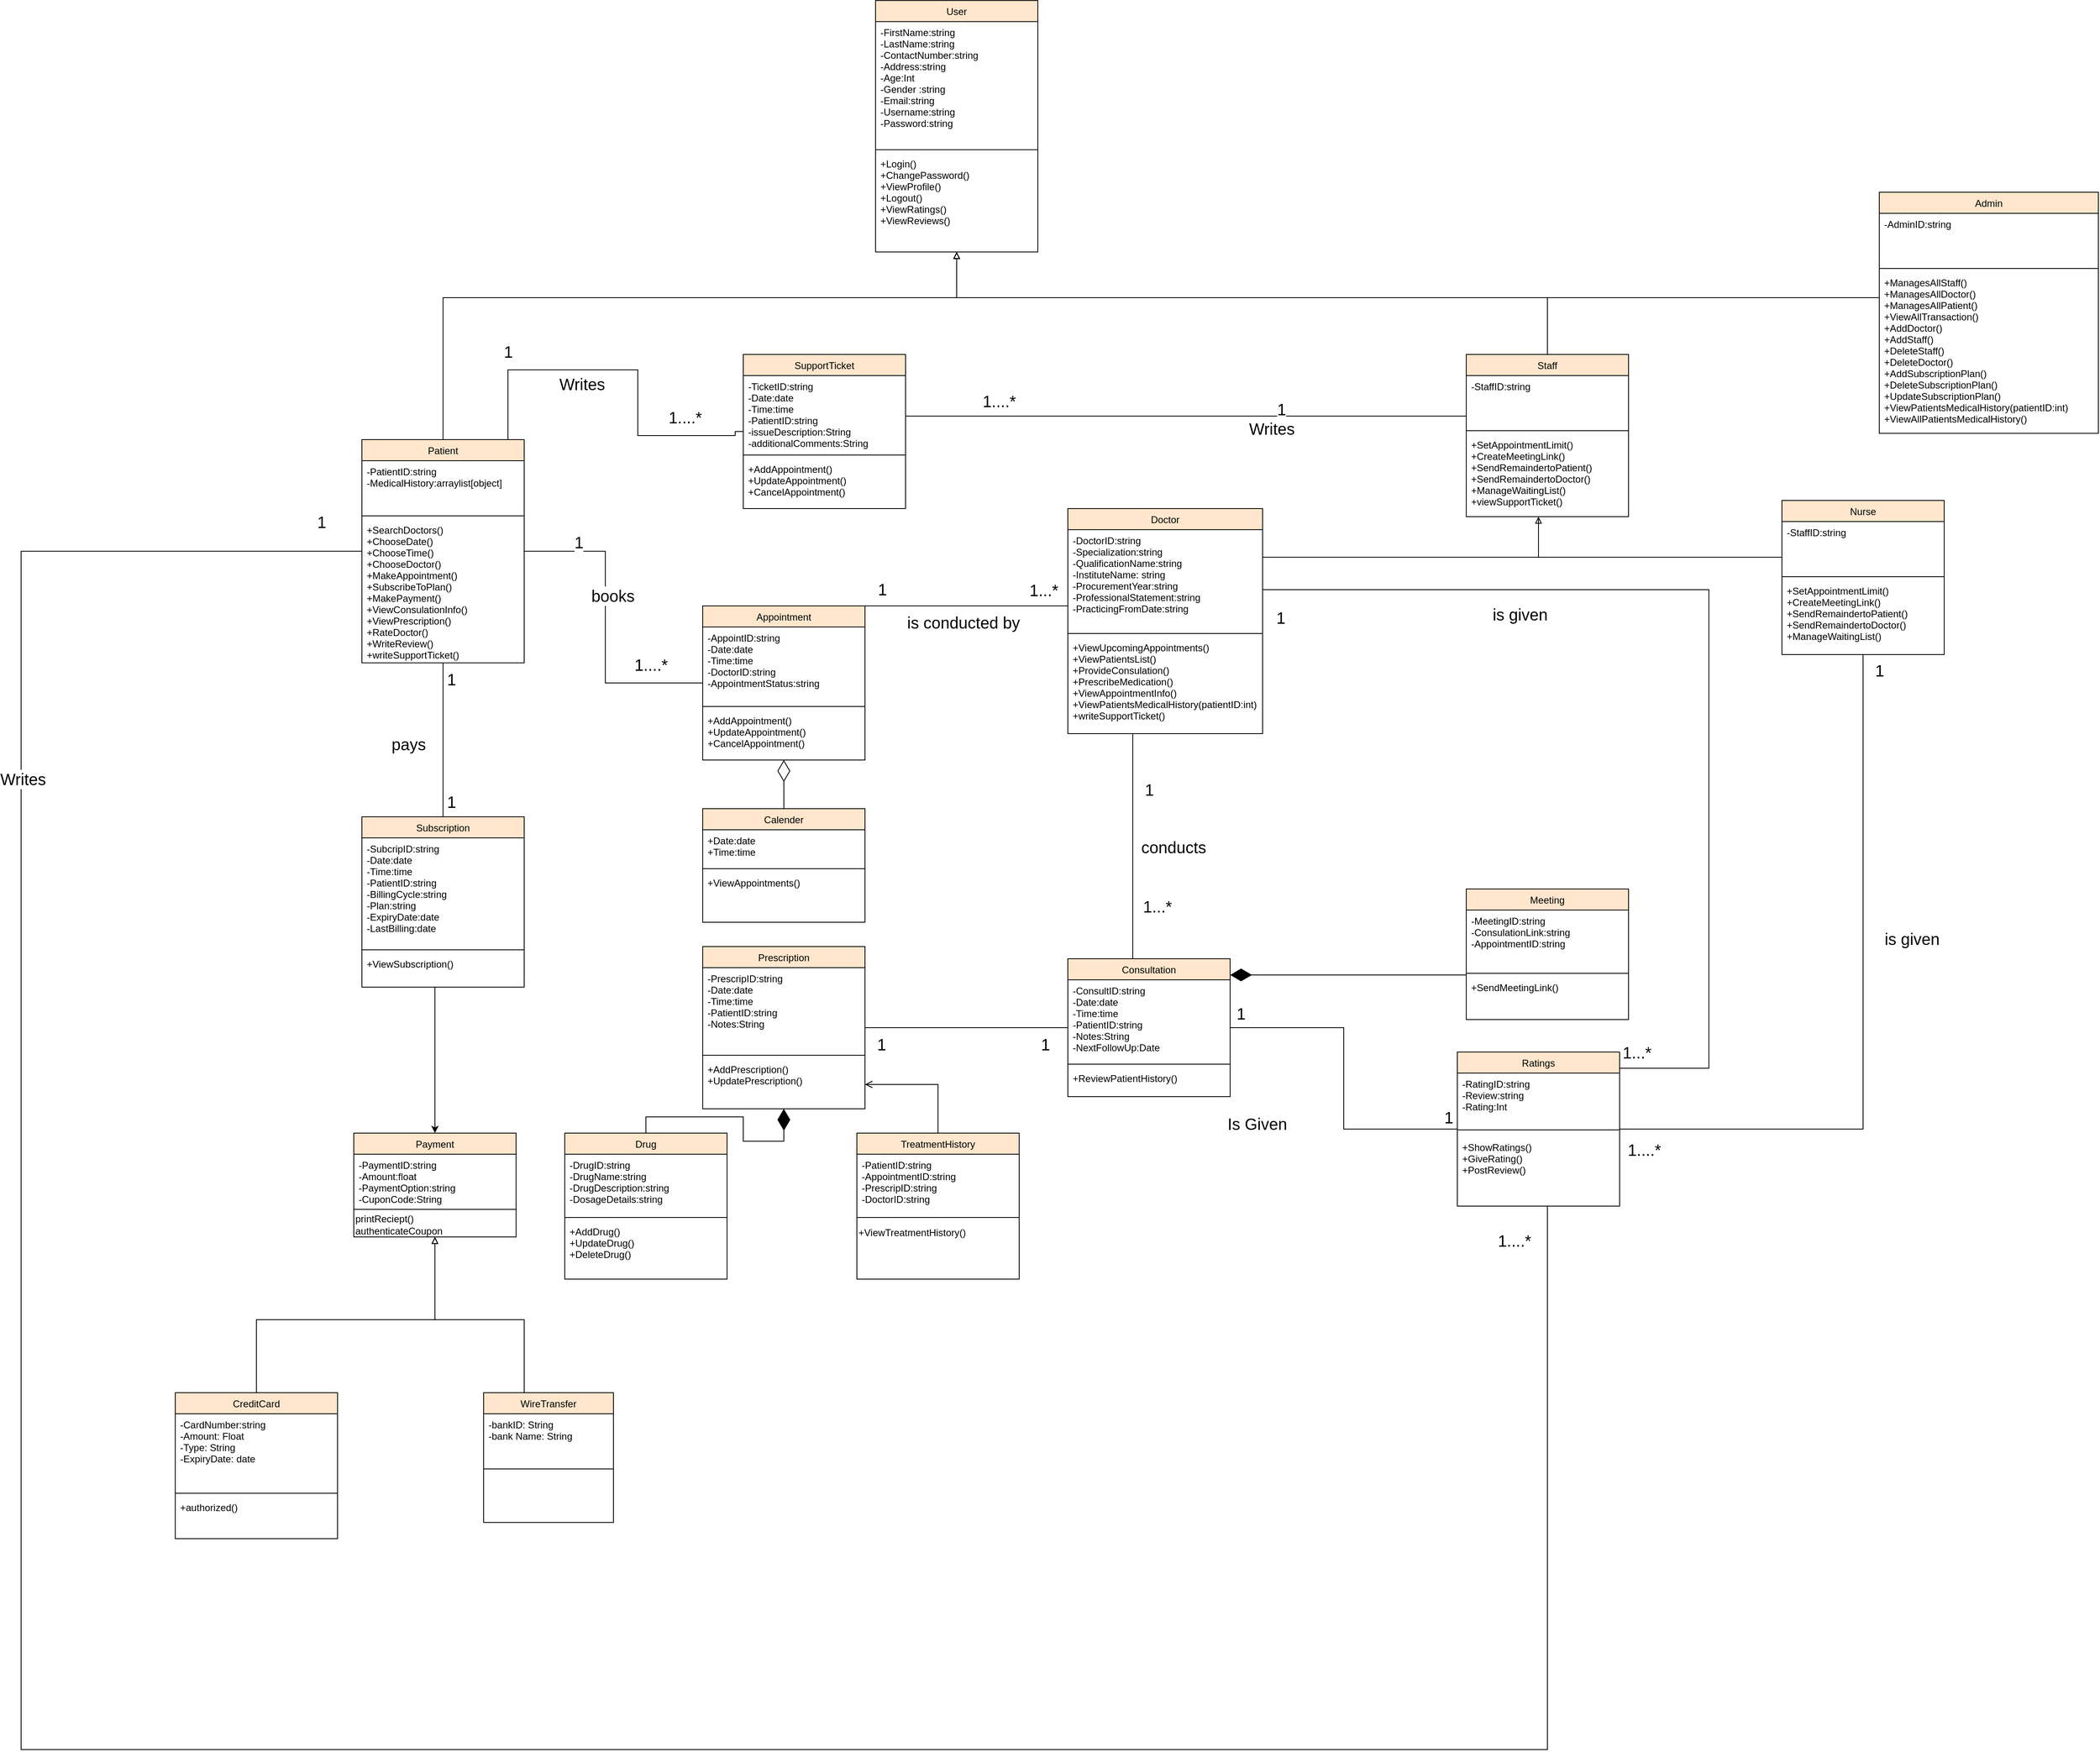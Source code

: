 <mxfile version="20.6.2" type="device"><diagram id="C5RBs43oDa-KdzZeNtuy" name="Page-1"><mxGraphModel dx="2290" dy="874" grid="1" gridSize="10" guides="1" tooltips="1" connect="1" arrows="1" fold="1" page="1" pageScale="1" pageWidth="827" pageHeight="1169" math="0" shadow="0"><root><mxCell id="WIyWlLk6GJQsqaUBKTNV-0"/><mxCell id="WIyWlLk6GJQsqaUBKTNV-1" parent="WIyWlLk6GJQsqaUBKTNV-0"/><mxCell id="dZlpPZ0gY49WhFUxvfrI-144" style="edgeStyle=orthogonalEdgeStyle;rounded=0;orthogonalLoop=1;jettySize=auto;html=1;strokeColor=#000000;fontSize=16;endArrow=block;endFill=0;" parent="WIyWlLk6GJQsqaUBKTNV-1" source="dZlpPZ0gY49WhFUxvfrI-5" target="dZlpPZ0gY49WhFUxvfrI-140" edge="1"><mxGeometry relative="1" as="geometry"><Array as="points"><mxPoint x="-120" y="370"/><mxPoint x="513" y="370"/></Array></mxGeometry></mxCell><mxCell id="dZlpPZ0gY49WhFUxvfrI-200" style="edgeStyle=orthogonalEdgeStyle;rounded=0;orthogonalLoop=1;jettySize=auto;html=1;strokeColor=#000000;fontSize=20;endArrow=none;endFill=0;endSize=24;" parent="WIyWlLk6GJQsqaUBKTNV-1" source="dZlpPZ0gY49WhFUxvfrI-5" target="dZlpPZ0gY49WhFUxvfrI-13" edge="1"><mxGeometry relative="1" as="geometry"><Array as="points"><mxPoint x="80" y="683"/><mxPoint x="80" y="845"/></Array></mxGeometry></mxCell><mxCell id="dZlpPZ0gY49WhFUxvfrI-201" value="1" style="edgeLabel;html=1;align=center;verticalAlign=middle;resizable=0;points=[];fontSize=20;" parent="dZlpPZ0gY49WhFUxvfrI-200" vertex="1" connectable="0"><mxGeometry x="-0.454" y="7" relative="1" as="geometry"><mxPoint x="-40" y="-16" as="offset"/></mxGeometry></mxCell><mxCell id="dZlpPZ0gY49WhFUxvfrI-202" value="books" style="edgeLabel;html=1;align=center;verticalAlign=middle;resizable=0;points=[];fontSize=20;" parent="dZlpPZ0gY49WhFUxvfrI-200" vertex="1" connectable="0"><mxGeometry x="-0.277" y="-1" relative="1" as="geometry"><mxPoint x="10" y="16" as="offset"/></mxGeometry></mxCell><mxCell id="dZlpPZ0gY49WhFUxvfrI-203" value="1....*" style="edgeLabel;html=1;align=center;verticalAlign=middle;resizable=0;points=[];fontSize=20;" parent="dZlpPZ0gY49WhFUxvfrI-200" vertex="1" connectable="0"><mxGeometry x="0.667" y="2" relative="1" as="geometry"><mxPoint y="-21" as="offset"/></mxGeometry></mxCell><mxCell id="dZlpPZ0gY49WhFUxvfrI-5" value="Patient" style="swimlane;fontStyle=0;align=center;verticalAlign=top;childLayout=stackLayout;horizontal=1;startSize=26;horizontalStack=0;resizeParent=1;resizeLast=0;collapsible=1;marginBottom=0;rounded=0;shadow=0;strokeWidth=1;fillColor=#ffe6cc;strokeColor=#000000;" parent="WIyWlLk6GJQsqaUBKTNV-1" vertex="1"><mxGeometry x="-220" y="545" width="200" height="275.25" as="geometry"><mxRectangle x="130" y="380" width="160" height="26" as="alternateBounds"/></mxGeometry></mxCell><mxCell id="dZlpPZ0gY49WhFUxvfrI-6" value="-PatientID:string&#10;-MedicalHistory:arraylist[object]" style="text;align=left;verticalAlign=top;spacingLeft=4;spacingRight=4;overflow=hidden;rotatable=0;points=[[0,0.5],[1,0.5]];portConstraint=eastwest;fillColor=none;strokeColor=none;" parent="dZlpPZ0gY49WhFUxvfrI-5" vertex="1"><mxGeometry y="26" width="200" height="64" as="geometry"/></mxCell><mxCell id="dZlpPZ0gY49WhFUxvfrI-7" value="" style="line;html=1;strokeWidth=1;align=left;verticalAlign=middle;spacingTop=-1;spacingLeft=3;spacingRight=3;rotatable=0;labelPosition=right;points=[];portConstraint=eastwest;fillColor=#ffe6cc;strokeColor=#000000;" parent="dZlpPZ0gY49WhFUxvfrI-5" vertex="1"><mxGeometry y="90" width="200" height="8" as="geometry"/></mxCell><mxCell id="dZlpPZ0gY49WhFUxvfrI-8" value="+SearchDoctors()&#10;+ChooseDate()&#10;+ChooseTime()&#10;+ChooseDoctor()&#10;+MakeAppointment()&#10;+SubscribeToPlan()&#10;+MakePayment()&#10;+ViewConsulationInfo()&#10;+ViewPrescription()&#10;+RateDoctor()&#10;+WriteReview()&#10;+writeSupportTicket()" style="text;align=left;verticalAlign=top;spacingLeft=4;spacingRight=4;overflow=hidden;rotatable=0;points=[[0,0.5],[1,0.5]];portConstraint=eastwest;fillColor=none;strokeColor=none;" parent="dZlpPZ0gY49WhFUxvfrI-5" vertex="1"><mxGeometry y="98" width="200" height="172" as="geometry"/></mxCell><mxCell id="dZlpPZ0gY49WhFUxvfrI-145" style="edgeStyle=orthogonalEdgeStyle;rounded=0;orthogonalLoop=1;jettySize=auto;html=1;strokeColor=#000000;fontSize=16;endArrow=block;endFill=0;" parent="WIyWlLk6GJQsqaUBKTNV-1" source="dZlpPZ0gY49WhFUxvfrI-9" target="dZlpPZ0gY49WhFUxvfrI-21" edge="1"><mxGeometry relative="1" as="geometry"><Array as="points"><mxPoint x="1230" y="690"/></Array></mxGeometry></mxCell><mxCell id="dZlpPZ0gY49WhFUxvfrI-161" style="edgeStyle=orthogonalEdgeStyle;rounded=0;orthogonalLoop=1;jettySize=auto;html=1;strokeColor=#000000;fontSize=16;endArrow=none;endFill=0;endSize=24;" parent="WIyWlLk6GJQsqaUBKTNV-1" source="dZlpPZ0gY49WhFUxvfrI-9" target="dZlpPZ0gY49WhFUxvfrI-67" edge="1"><mxGeometry relative="1" as="geometry"><Array as="points"><mxPoint x="730" y="940"/><mxPoint x="730" y="940"/></Array></mxGeometry></mxCell><mxCell id="dZlpPZ0gY49WhFUxvfrI-165" value="1" style="edgeLabel;html=1;align=center;verticalAlign=middle;resizable=0;points=[];fontSize=20;" parent="dZlpPZ0gY49WhFUxvfrI-161" vertex="1" connectable="0"><mxGeometry x="-0.348" y="-1" relative="1" as="geometry"><mxPoint x="21" y="-22" as="offset"/></mxGeometry></mxCell><mxCell id="dZlpPZ0gY49WhFUxvfrI-166" value="1...*" style="edgeLabel;html=1;align=center;verticalAlign=middle;resizable=0;points=[];fontSize=20;" parent="dZlpPZ0gY49WhFUxvfrI-161" vertex="1" connectable="0"><mxGeometry x="0.331" y="2" relative="1" as="geometry"><mxPoint x="28" y="28" as="offset"/></mxGeometry></mxCell><mxCell id="dZlpPZ0gY49WhFUxvfrI-194" value="conducts" style="edgeLabel;html=1;align=center;verticalAlign=middle;resizable=0;points=[];fontSize=20;" parent="dZlpPZ0gY49WhFUxvfrI-161" vertex="1" connectable="0"><mxGeometry x="-0.162" relative="1" as="geometry"><mxPoint x="50" y="23" as="offset"/></mxGeometry></mxCell><mxCell id="dZlpPZ0gY49WhFUxvfrI-179" style="edgeStyle=orthogonalEdgeStyle;rounded=0;orthogonalLoop=1;jettySize=auto;html=1;strokeColor=#000000;fontSize=20;endArrow=none;endFill=0;endSize=24;" parent="WIyWlLk6GJQsqaUBKTNV-1" source="dZlpPZ0gY49WhFUxvfrI-9" target="dZlpPZ0gY49WhFUxvfrI-52" edge="1"><mxGeometry relative="1" as="geometry"><Array as="points"><mxPoint x="1440" y="730"/><mxPoint x="1440" y="1320"/></Array></mxGeometry></mxCell><mxCell id="dZlpPZ0gY49WhFUxvfrI-180" value="1" style="edgeLabel;html=1;align=center;verticalAlign=middle;resizable=0;points=[];fontSize=20;" parent="dZlpPZ0gY49WhFUxvfrI-179" vertex="1" connectable="0"><mxGeometry x="-0.799" y="1" relative="1" as="geometry"><mxPoint x="-104" y="35" as="offset"/></mxGeometry></mxCell><mxCell id="dZlpPZ0gY49WhFUxvfrI-181" value="1...*" style="edgeLabel;html=1;align=center;verticalAlign=middle;resizable=0;points=[];fontSize=20;" parent="dZlpPZ0gY49WhFUxvfrI-179" vertex="1" connectable="0"><mxGeometry x="0.951" y="-4" relative="1" as="geometry"><mxPoint x="-10" y="-16" as="offset"/></mxGeometry></mxCell><mxCell id="dZlpPZ0gY49WhFUxvfrI-185" value="is given" style="edgeLabel;html=1;align=center;verticalAlign=middle;resizable=0;points=[];fontSize=20;" parent="dZlpPZ0gY49WhFUxvfrI-179" vertex="1" connectable="0"><mxGeometry x="-0.493" y="4" relative="1" as="geometry"><mxPoint y="34" as="offset"/></mxGeometry></mxCell><mxCell id="dZlpPZ0gY49WhFUxvfrI-9" value="Doctor" style="swimlane;fontStyle=0;align=center;verticalAlign=top;childLayout=stackLayout;horizontal=1;startSize=26;horizontalStack=0;resizeParent=1;resizeLast=0;collapsible=1;marginBottom=0;rounded=0;shadow=0;strokeWidth=1;fillColor=#ffe6cc;strokeColor=#000000;" parent="WIyWlLk6GJQsqaUBKTNV-1" vertex="1"><mxGeometry x="650" y="630" width="240" height="277.5" as="geometry"><mxRectangle x="130" y="380" width="160" height="26" as="alternateBounds"/></mxGeometry></mxCell><mxCell id="dZlpPZ0gY49WhFUxvfrI-10" value="-DoctorID:string&#10;-Specialization:string&#10;-QualificationName:string&#10;-InstituteName: string&#10;-ProcurementYear:string&#10;-ProfessionalStatement:string&#10;-PracticingFromDate:string&#10;" style="text;align=left;verticalAlign=top;spacingLeft=4;spacingRight=4;overflow=hidden;rotatable=0;points=[[0,0.5],[1,0.5]];portConstraint=eastwest;fillColor=none;strokeColor=none;" parent="dZlpPZ0gY49WhFUxvfrI-9" vertex="1"><mxGeometry y="26" width="240" height="124" as="geometry"/></mxCell><mxCell id="dZlpPZ0gY49WhFUxvfrI-11" value="" style="line;html=1;strokeWidth=1;align=left;verticalAlign=middle;spacingTop=-1;spacingLeft=3;spacingRight=3;rotatable=0;labelPosition=right;points=[];portConstraint=eastwest;fillColor=#ffe6cc;strokeColor=#000000;" parent="dZlpPZ0gY49WhFUxvfrI-9" vertex="1"><mxGeometry y="150" width="240" height="8" as="geometry"/></mxCell><mxCell id="dZlpPZ0gY49WhFUxvfrI-12" value="+ViewUpcomingAppointments()&#10;+ViewPatientsList()&#10;+ProvideConsulation()&#10;+PrescribeMedication()&#10;+ViewAppointmentInfo()&#10;+ViewPatientsMedicalHistory(patientID:int)&#10;+writeSupportTicket()" style="text;align=left;verticalAlign=top;spacingLeft=4;spacingRight=4;overflow=hidden;rotatable=0;points=[[0,0.5],[1,0.5]];portConstraint=eastwest;fillColor=none;strokeColor=none;" parent="dZlpPZ0gY49WhFUxvfrI-9" vertex="1"><mxGeometry y="158" width="240" height="112" as="geometry"/></mxCell><mxCell id="dZlpPZ0gY49WhFUxvfrI-13" value="Appointment" style="swimlane;fontStyle=0;align=center;verticalAlign=top;childLayout=stackLayout;horizontal=1;startSize=26;horizontalStack=0;resizeParent=1;resizeLast=0;collapsible=1;marginBottom=0;rounded=0;shadow=0;strokeWidth=1;fillColor=#ffe6cc;strokeColor=#000000;" parent="WIyWlLk6GJQsqaUBKTNV-1" vertex="1"><mxGeometry x="200" y="750" width="200" height="190" as="geometry"><mxRectangle x="130" y="380" width="160" height="26" as="alternateBounds"/></mxGeometry></mxCell><mxCell id="dZlpPZ0gY49WhFUxvfrI-14" value="-AppointID:string&#10;-Date:date&#10;-Time:time&#10;-DoctorID:string&#10;-AppointmentStatus:string&#10;" style="text;align=left;verticalAlign=top;spacingLeft=4;spacingRight=4;overflow=hidden;rotatable=0;points=[[0,0.5],[1,0.5]];portConstraint=eastwest;" parent="dZlpPZ0gY49WhFUxvfrI-13" vertex="1"><mxGeometry y="26" width="200" height="94" as="geometry"/></mxCell><mxCell id="dZlpPZ0gY49WhFUxvfrI-15" value="" style="line;html=1;strokeWidth=1;align=left;verticalAlign=middle;spacingTop=-1;spacingLeft=3;spacingRight=3;rotatable=0;labelPosition=right;points=[];portConstraint=eastwest;fillColor=#ffe6cc;strokeColor=#000000;" parent="dZlpPZ0gY49WhFUxvfrI-13" vertex="1"><mxGeometry y="120" width="200" height="8" as="geometry"/></mxCell><mxCell id="dZlpPZ0gY49WhFUxvfrI-16" value="+AddAppointment()&#10;+UpdateAppointment()&#10;+CancelAppointment()&#10;" style="text;align=left;verticalAlign=top;spacingLeft=4;spacingRight=4;overflow=hidden;rotatable=0;points=[[0,0.5],[1,0.5]];portConstraint=eastwest;fillColor=none;strokeColor=none;" parent="dZlpPZ0gY49WhFUxvfrI-13" vertex="1"><mxGeometry y="128" width="200" height="62" as="geometry"/></mxCell><mxCell id="dZlpPZ0gY49WhFUxvfrI-146" style="edgeStyle=orthogonalEdgeStyle;rounded=0;orthogonalLoop=1;jettySize=auto;html=1;strokeColor=#000000;fontSize=16;endArrow=block;endFill=0;" parent="WIyWlLk6GJQsqaUBKTNV-1" source="dZlpPZ0gY49WhFUxvfrI-17" target="dZlpPZ0gY49WhFUxvfrI-140" edge="1"><mxGeometry relative="1" as="geometry"><Array as="points"><mxPoint x="1160" y="370"/><mxPoint x="513" y="370"/></Array></mxGeometry></mxCell><mxCell id="dZlpPZ0gY49WhFUxvfrI-17" value="Admin" style="swimlane;fontStyle=0;align=center;verticalAlign=top;childLayout=stackLayout;horizontal=1;startSize=26;horizontalStack=0;resizeParent=1;resizeLast=0;collapsible=1;marginBottom=0;rounded=0;shadow=0;strokeWidth=1;fillColor=#ffe6cc;strokeColor=#000000;" parent="WIyWlLk6GJQsqaUBKTNV-1" vertex="1"><mxGeometry x="1650" y="240" width="270" height="297.25" as="geometry"><mxRectangle x="130" y="380" width="160" height="26" as="alternateBounds"/></mxGeometry></mxCell><mxCell id="dZlpPZ0gY49WhFUxvfrI-18" value="-AdminID:string&#10;" style="text;align=left;verticalAlign=top;spacingLeft=4;spacingRight=4;overflow=hidden;rotatable=0;points=[[0,0.5],[1,0.5]];portConstraint=eastwest;fillColor=none;strokeColor=none;" parent="dZlpPZ0gY49WhFUxvfrI-17" vertex="1"><mxGeometry y="26" width="270" height="64" as="geometry"/></mxCell><mxCell id="dZlpPZ0gY49WhFUxvfrI-19" value="" style="line;html=1;strokeWidth=1;align=left;verticalAlign=middle;spacingTop=-1;spacingLeft=3;spacingRight=3;rotatable=0;labelPosition=right;points=[];portConstraint=eastwest;fillColor=#ffe6cc;strokeColor=#000000;" parent="dZlpPZ0gY49WhFUxvfrI-17" vertex="1"><mxGeometry y="90" width="270" height="8" as="geometry"/></mxCell><mxCell id="dZlpPZ0gY49WhFUxvfrI-20" value="+ManagesAllStaff()&#10;+ManagesAllDoctor()&#10;+ManagesAllPatient()&#10;+ViewAllTransaction()&#10;+AddDoctor()&#10;+AddStaff()&#10;+DeleteStaff()&#10;+DeleteDoctor()&#10;+AddSubscriptionPlan()&#10;+DeleteSubscriptionPlan()&#10;+UpdateSubscriptionPlan()&#10;+ViewPatientsMedicalHistory(patientID:int)&#10;+ViewAllPatientsMedicalHistory()&#10;" style="text;align=left;verticalAlign=top;spacingLeft=4;spacingRight=4;overflow=hidden;rotatable=0;points=[[0,0.5],[1,0.5]];portConstraint=eastwest;fillColor=none;strokeColor=none;" parent="dZlpPZ0gY49WhFUxvfrI-17" vertex="1"><mxGeometry y="98" width="270" height="196" as="geometry"/></mxCell><mxCell id="dZlpPZ0gY49WhFUxvfrI-148" style="edgeStyle=orthogonalEdgeStyle;rounded=0;orthogonalLoop=1;jettySize=auto;html=1;strokeColor=#000000;fontSize=16;endArrow=block;endFill=0;" parent="WIyWlLk6GJQsqaUBKTNV-1" source="dZlpPZ0gY49WhFUxvfrI-21" target="dZlpPZ0gY49WhFUxvfrI-140" edge="1"><mxGeometry relative="1" as="geometry"><Array as="points"><mxPoint x="1241" y="370"/><mxPoint x="513" y="370"/></Array></mxGeometry></mxCell><mxCell id="dZlpPZ0gY49WhFUxvfrI-21" value="Staff" style="swimlane;fontStyle=0;align=center;verticalAlign=top;childLayout=stackLayout;horizontal=1;startSize=26;horizontalStack=0;resizeParent=1;resizeLast=0;collapsible=1;marginBottom=0;rounded=0;shadow=0;strokeWidth=1;fillColor=#ffe6cc;strokeColor=#000000;" parent="WIyWlLk6GJQsqaUBKTNV-1" vertex="1"><mxGeometry x="1141" y="440" width="200" height="200" as="geometry"><mxRectangle x="130" y="380" width="160" height="26" as="alternateBounds"/></mxGeometry></mxCell><mxCell id="dZlpPZ0gY49WhFUxvfrI-22" value="-StaffID:string&#10;" style="text;align=left;verticalAlign=top;spacingLeft=4;spacingRight=4;overflow=hidden;rotatable=0;points=[[0,0.5],[1,0.5]];portConstraint=eastwest;fillColor=none;strokeColor=none;" parent="dZlpPZ0gY49WhFUxvfrI-21" vertex="1"><mxGeometry y="26" width="200" height="64" as="geometry"/></mxCell><mxCell id="dZlpPZ0gY49WhFUxvfrI-23" value="" style="line;html=1;strokeWidth=1;align=left;verticalAlign=middle;spacingTop=-1;spacingLeft=3;spacingRight=3;rotatable=0;labelPosition=right;points=[];portConstraint=eastwest;fillColor=#ffe6cc;strokeColor=#000000;" parent="dZlpPZ0gY49WhFUxvfrI-21" vertex="1"><mxGeometry y="90" width="200" height="8" as="geometry"/></mxCell><mxCell id="dZlpPZ0gY49WhFUxvfrI-24" value="+SetAppointmentLimit()&#10;+CreateMeetingLink()&#10;+SendRemaindertoPatient()&#10;+SendRemaindertoDoctor()&#10;+ManageWaitingList()&#10;+viewSupportTicket()&#10;&#10;" style="text;align=left;verticalAlign=top;spacingLeft=4;spacingRight=4;overflow=hidden;rotatable=0;points=[[0,0.5],[1,0.5]];portConstraint=eastwest;fillColor=none;strokeColor=none;" parent="dZlpPZ0gY49WhFUxvfrI-21" vertex="1"><mxGeometry y="98" width="200" height="92" as="geometry"/></mxCell><mxCell id="dZlpPZ0gY49WhFUxvfrI-25" value="Subscription" style="swimlane;fontStyle=0;align=center;verticalAlign=top;childLayout=stackLayout;horizontal=1;startSize=26;horizontalStack=0;resizeParent=1;resizeLast=0;collapsible=1;marginBottom=0;rounded=0;shadow=0;strokeWidth=1;fillColor=#ffe6cc;strokeColor=#000000;" parent="WIyWlLk6GJQsqaUBKTNV-1" vertex="1"><mxGeometry x="-220" y="1010" width="200" height="210" as="geometry"><mxRectangle x="130" y="380" width="160" height="26" as="alternateBounds"/></mxGeometry></mxCell><mxCell id="dZlpPZ0gY49WhFUxvfrI-26" value="-SubcripID:string&#10;-Date:date&#10;-Time:time&#10;-PatientID:string&#10;-BillingCycle:string&#10;-Plan:string&#10;-ExpiryDate:date&#10;-LastBilling:date&#10;" style="text;align=left;verticalAlign=top;spacingLeft=4;spacingRight=4;overflow=hidden;rotatable=0;points=[[0,0.5],[1,0.5]];portConstraint=eastwest;fillColor=none;strokeColor=none;" parent="dZlpPZ0gY49WhFUxvfrI-25" vertex="1"><mxGeometry y="26" width="200" height="134" as="geometry"/></mxCell><mxCell id="dZlpPZ0gY49WhFUxvfrI-27" value="" style="line;html=1;strokeWidth=1;align=left;verticalAlign=middle;spacingTop=-1;spacingLeft=3;spacingRight=3;rotatable=0;labelPosition=right;points=[];portConstraint=eastwest;fillColor=#ffe6cc;strokeColor=#000000;" parent="dZlpPZ0gY49WhFUxvfrI-25" vertex="1"><mxGeometry y="160" width="200" height="8" as="geometry"/></mxCell><mxCell id="dZlpPZ0gY49WhFUxvfrI-28" value="+ViewSubscription()&#10;&#10;" style="text;align=left;verticalAlign=top;spacingLeft=4;spacingRight=4;overflow=hidden;rotatable=0;points=[[0,0.5],[1,0.5]];portConstraint=eastwest;fillColor=none;strokeColor=none;" parent="dZlpPZ0gY49WhFUxvfrI-25" vertex="1"><mxGeometry y="168" width="200" height="32" as="geometry"/></mxCell><mxCell id="dZlpPZ0gY49WhFUxvfrI-29" value="Payment" style="swimlane;fontStyle=0;align=center;verticalAlign=top;childLayout=stackLayout;horizontal=1;startSize=26;horizontalStack=0;resizeParent=1;resizeLast=0;collapsible=1;marginBottom=0;rounded=0;shadow=0;strokeWidth=1;fillColor=#ffe6cc;strokeColor=#000000;" parent="WIyWlLk6GJQsqaUBKTNV-1" vertex="1"><mxGeometry x="-230" y="1400" width="200" height="128" as="geometry"><mxRectangle x="130" y="380" width="160" height="26" as="alternateBounds"/></mxGeometry></mxCell><mxCell id="dZlpPZ0gY49WhFUxvfrI-30" value="-PaymentID:string&#10;-Amount:float&#10;-PaymentOption:string&#10;-CuponCode:String&#10;" style="text;align=left;verticalAlign=top;spacingLeft=4;spacingRight=4;overflow=hidden;rotatable=0;points=[[0,0.5],[1,0.5]];portConstraint=eastwest;fillColor=none;strokeColor=none;" parent="dZlpPZ0gY49WhFUxvfrI-29" vertex="1"><mxGeometry y="26" width="200" height="64" as="geometry"/></mxCell><mxCell id="dZlpPZ0gY49WhFUxvfrI-31" value="" style="line;html=1;strokeWidth=1;align=left;verticalAlign=middle;spacingTop=-1;spacingLeft=3;spacingRight=3;rotatable=0;labelPosition=right;points=[];portConstraint=eastwest;fillColor=#ffe6cc;strokeColor=#000000;" parent="dZlpPZ0gY49WhFUxvfrI-29" vertex="1"><mxGeometry y="90" width="200" height="8" as="geometry"/></mxCell><mxCell id="dZlpPZ0gY49WhFUxvfrI-129" value="&lt;span style=&quot;&quot;&gt;printReciept()&lt;/span&gt;&lt;br style=&quot;&quot;&gt;&lt;span style=&quot;&quot;&gt;authenticateCoupon&lt;/span&gt;" style="text;html=1;strokeColor=none;fillColor=none;align=left;verticalAlign=middle;whiteSpace=wrap;rounded=0;" parent="dZlpPZ0gY49WhFUxvfrI-29" vertex="1"><mxGeometry y="98" width="200" height="30" as="geometry"/></mxCell><mxCell id="dZlpPZ0gY49WhFUxvfrI-149" style="edgeStyle=orthogonalEdgeStyle;rounded=0;orthogonalLoop=1;jettySize=auto;html=1;strokeColor=#000000;fontSize=16;endArrow=block;endFill=0;" parent="WIyWlLk6GJQsqaUBKTNV-1" source="dZlpPZ0gY49WhFUxvfrI-32" target="dZlpPZ0gY49WhFUxvfrI-29" edge="1"><mxGeometry relative="1" as="geometry"><Array as="points"><mxPoint x="-350" y="1630"/><mxPoint x="-130" y="1630"/></Array></mxGeometry></mxCell><mxCell id="dZlpPZ0gY49WhFUxvfrI-32" value="CreditCard" style="swimlane;fontStyle=0;align=center;verticalAlign=top;childLayout=stackLayout;horizontal=1;startSize=26;horizontalStack=0;resizeParent=1;resizeLast=0;collapsible=1;marginBottom=0;rounded=0;shadow=0;strokeWidth=1;fillColor=#ffe6cc;strokeColor=#000000;" parent="WIyWlLk6GJQsqaUBKTNV-1" vertex="1"><mxGeometry x="-450" y="1720" width="200" height="180" as="geometry"><mxRectangle x="130" y="380" width="160" height="26" as="alternateBounds"/></mxGeometry></mxCell><mxCell id="dZlpPZ0gY49WhFUxvfrI-33" value="-CardNumber:string&#10;-Amount: Float&#10;-Type: String&#10;-ExpiryDate: date" style="text;align=left;verticalAlign=top;spacingLeft=4;spacingRight=4;overflow=hidden;rotatable=0;points=[[0,0.5],[1,0.5]];portConstraint=eastwest;fillColor=none;strokeColor=none;" parent="dZlpPZ0gY49WhFUxvfrI-32" vertex="1"><mxGeometry y="26" width="200" height="94" as="geometry"/></mxCell><mxCell id="dZlpPZ0gY49WhFUxvfrI-34" value="" style="line;html=1;strokeWidth=1;align=left;verticalAlign=middle;spacingTop=-1;spacingLeft=3;spacingRight=3;rotatable=0;labelPosition=right;points=[];portConstraint=eastwest;fillColor=#ffe6cc;strokeColor=#000000;" parent="dZlpPZ0gY49WhFUxvfrI-32" vertex="1"><mxGeometry y="120" width="200" height="8" as="geometry"/></mxCell><mxCell id="dZlpPZ0gY49WhFUxvfrI-35" value="+authorized()" style="text;align=left;verticalAlign=top;spacingLeft=4;spacingRight=4;overflow=hidden;rotatable=0;points=[[0,0.5],[1,0.5]];portConstraint=eastwest;fillColor=none;strokeColor=none;" parent="dZlpPZ0gY49WhFUxvfrI-32" vertex="1"><mxGeometry y="128" width="200" height="32" as="geometry"/></mxCell><mxCell id="dZlpPZ0gY49WhFUxvfrI-159" style="edgeStyle=orthogonalEdgeStyle;rounded=0;orthogonalLoop=1;jettySize=auto;html=1;strokeColor=#000000;fontSize=16;endArrow=diamondThin;endFill=0;endSize=24;" parent="WIyWlLk6GJQsqaUBKTNV-1" source="dZlpPZ0gY49WhFUxvfrI-40" target="dZlpPZ0gY49WhFUxvfrI-13" edge="1"><mxGeometry relative="1" as="geometry"/></mxCell><mxCell id="dZlpPZ0gY49WhFUxvfrI-40" value="Calender" style="swimlane;fontStyle=0;align=center;verticalAlign=top;childLayout=stackLayout;horizontal=1;startSize=26;horizontalStack=0;resizeParent=1;resizeLast=0;collapsible=1;marginBottom=0;rounded=0;shadow=0;strokeWidth=1;fillColor=#ffe6cc;strokeColor=#000000;" parent="WIyWlLk6GJQsqaUBKTNV-1" vertex="1"><mxGeometry x="200" y="1000" width="200" height="140" as="geometry"><mxRectangle x="130" y="380" width="160" height="26" as="alternateBounds"/></mxGeometry></mxCell><mxCell id="dZlpPZ0gY49WhFUxvfrI-41" value="+Date:date&#10;+Time:time" style="text;align=left;verticalAlign=top;spacingLeft=4;spacingRight=4;overflow=hidden;rotatable=0;points=[[0,0.5],[1,0.5]];portConstraint=eastwest;fillColor=none;strokeColor=none;" parent="dZlpPZ0gY49WhFUxvfrI-40" vertex="1"><mxGeometry y="26" width="200" height="44" as="geometry"/></mxCell><mxCell id="dZlpPZ0gY49WhFUxvfrI-42" value="" style="line;html=1;strokeWidth=1;align=left;verticalAlign=middle;spacingTop=-1;spacingLeft=3;spacingRight=3;rotatable=0;labelPosition=right;points=[];portConstraint=eastwest;fillColor=#ffe6cc;strokeColor=#000000;" parent="dZlpPZ0gY49WhFUxvfrI-40" vertex="1"><mxGeometry y="70" width="200" height="8" as="geometry"/></mxCell><mxCell id="dZlpPZ0gY49WhFUxvfrI-43" value="+ViewAppointments()" style="text;align=left;verticalAlign=top;spacingLeft=4;spacingRight=4;overflow=hidden;rotatable=0;points=[[0,0.5],[1,0.5]];portConstraint=eastwest;fillColor=none;strokeColor=none;" parent="dZlpPZ0gY49WhFUxvfrI-40" vertex="1"><mxGeometry y="78" width="200" height="32" as="geometry"/></mxCell><mxCell id="dZlpPZ0gY49WhFUxvfrI-44" value="Prescription" style="swimlane;fontStyle=0;align=center;verticalAlign=top;childLayout=stackLayout;horizontal=1;startSize=26;horizontalStack=0;resizeParent=1;resizeLast=0;collapsible=1;marginBottom=0;rounded=0;shadow=0;strokeWidth=1;fillColor=#ffe6cc;strokeColor=#000000;" parent="WIyWlLk6GJQsqaUBKTNV-1" vertex="1"><mxGeometry x="200" y="1170" width="200" height="200" as="geometry"><mxRectangle x="130" y="380" width="160" height="26" as="alternateBounds"/></mxGeometry></mxCell><mxCell id="dZlpPZ0gY49WhFUxvfrI-45" value="-PrescripID:string&#10;-Date:date&#10;-Time:time&#10;-PatientID:string&#10;-Notes:String&#10;" style="text;align=left;verticalAlign=top;spacingLeft=4;spacingRight=4;overflow=hidden;rotatable=0;points=[[0,0.5],[1,0.5]];portConstraint=eastwest;fillColor=none;strokeColor=none;" parent="dZlpPZ0gY49WhFUxvfrI-44" vertex="1"><mxGeometry y="26" width="200" height="104" as="geometry"/></mxCell><mxCell id="dZlpPZ0gY49WhFUxvfrI-46" value="" style="line;html=1;strokeWidth=1;align=left;verticalAlign=middle;spacingTop=-1;spacingLeft=3;spacingRight=3;rotatable=0;labelPosition=right;points=[];portConstraint=eastwest;fillColor=#ffe6cc;strokeColor=#000000;" parent="dZlpPZ0gY49WhFUxvfrI-44" vertex="1"><mxGeometry y="130" width="200" height="8" as="geometry"/></mxCell><mxCell id="dZlpPZ0gY49WhFUxvfrI-47" value="+AddPrescription()&#10;+UpdatePrescription()&#10;&#10;&#10;" style="text;align=left;verticalAlign=top;spacingLeft=4;spacingRight=4;overflow=hidden;rotatable=0;points=[[0,0.5],[1,0.5]];portConstraint=eastwest;fillColor=none;strokeColor=none;" parent="dZlpPZ0gY49WhFUxvfrI-44" vertex="1"><mxGeometry y="138" width="200" height="52" as="geometry"/></mxCell><mxCell id="dZlpPZ0gY49WhFUxvfrI-154" style="edgeStyle=orthogonalEdgeStyle;rounded=0;orthogonalLoop=1;jettySize=auto;html=1;strokeColor=#000000;fontSize=16;endArrow=diamondThin;endFill=1;endSize=24;" parent="WIyWlLk6GJQsqaUBKTNV-1" source="dZlpPZ0gY49WhFUxvfrI-48" target="dZlpPZ0gY49WhFUxvfrI-44" edge="1"><mxGeometry relative="1" as="geometry"/></mxCell><mxCell id="dZlpPZ0gY49WhFUxvfrI-48" value="Drug" style="swimlane;fontStyle=0;align=center;verticalAlign=top;childLayout=stackLayout;horizontal=1;startSize=26;horizontalStack=0;resizeParent=1;resizeLast=0;collapsible=1;marginBottom=0;rounded=0;shadow=0;strokeWidth=1;fillColor=#ffe6cc;strokeColor=#000000;" parent="WIyWlLk6GJQsqaUBKTNV-1" vertex="1"><mxGeometry x="30" y="1400" width="200" height="180" as="geometry"><mxRectangle x="130" y="380" width="160" height="26" as="alternateBounds"/></mxGeometry></mxCell><mxCell id="dZlpPZ0gY49WhFUxvfrI-49" value="-DrugID:string&#10;-DrugName:string&#10;-DrugDescription:string&#10;-DosageDetails:string" style="text;align=left;verticalAlign=top;spacingLeft=4;spacingRight=4;overflow=hidden;rotatable=0;points=[[0,0.5],[1,0.5]];portConstraint=eastwest;fillColor=none;strokeColor=none;" parent="dZlpPZ0gY49WhFUxvfrI-48" vertex="1"><mxGeometry y="26" width="200" height="74" as="geometry"/></mxCell><mxCell id="dZlpPZ0gY49WhFUxvfrI-50" value="" style="line;html=1;strokeWidth=1;align=left;verticalAlign=middle;spacingTop=-1;spacingLeft=3;spacingRight=3;rotatable=0;labelPosition=right;points=[];portConstraint=eastwest;fillColor=#ffe6cc;strokeColor=#000000;" parent="dZlpPZ0gY49WhFUxvfrI-48" vertex="1"><mxGeometry y="100" width="200" height="8" as="geometry"/></mxCell><mxCell id="dZlpPZ0gY49WhFUxvfrI-51" value="+AddDrug()&#10;+UpdateDrug()&#10;+DeleteDrug()&#10;&#10;&#10;" style="text;align=left;verticalAlign=top;spacingLeft=4;spacingRight=4;overflow=hidden;rotatable=0;points=[[0,0.5],[1,0.5]];portConstraint=eastwest;fillColor=none;strokeColor=none;" parent="dZlpPZ0gY49WhFUxvfrI-48" vertex="1"><mxGeometry y="108" width="200" height="72" as="geometry"/></mxCell><mxCell id="dZlpPZ0gY49WhFUxvfrI-151" style="edgeStyle=orthogonalEdgeStyle;rounded=0;orthogonalLoop=1;jettySize=auto;html=1;strokeColor=#000000;fontSize=16;endArrow=none;endFill=0;" parent="WIyWlLk6GJQsqaUBKTNV-1" source="dZlpPZ0gY49WhFUxvfrI-52" target="dZlpPZ0gY49WhFUxvfrI-174" edge="1"><mxGeometry relative="1" as="geometry"><mxPoint x="1490" y="730" as="targetPoint"/></mxGeometry></mxCell><mxCell id="dZlpPZ0gY49WhFUxvfrI-171" value="1" style="edgeLabel;html=1;align=center;verticalAlign=middle;resizable=0;points=[];fontSize=20;" parent="dZlpPZ0gY49WhFUxvfrI-151" vertex="1" connectable="0"><mxGeometry x="0.957" relative="1" as="geometry"><mxPoint x="20" as="offset"/></mxGeometry></mxCell><mxCell id="dZlpPZ0gY49WhFUxvfrI-172" value="1....*" style="edgeLabel;html=1;align=center;verticalAlign=middle;resizable=0;points=[];fontSize=20;" parent="dZlpPZ0gY49WhFUxvfrI-151" vertex="1" connectable="0"><mxGeometry x="-0.681" relative="1" as="geometry"><mxPoint x="-111" y="25" as="offset"/></mxGeometry></mxCell><mxCell id="dZlpPZ0gY49WhFUxvfrI-186" value="is given" style="edgeLabel;html=1;align=center;verticalAlign=middle;resizable=0;points=[];fontSize=20;" parent="dZlpPZ0gY49WhFUxvfrI-151" vertex="1" connectable="0"><mxGeometry x="0.221" relative="1" as="geometry"><mxPoint x="60" y="5" as="offset"/></mxGeometry></mxCell><mxCell id="dZlpPZ0gY49WhFUxvfrI-162" style="edgeStyle=orthogonalEdgeStyle;rounded=0;orthogonalLoop=1;jettySize=auto;html=1;strokeColor=#000000;fontSize=16;endArrow=none;endFill=0;endSize=24;" parent="WIyWlLk6GJQsqaUBKTNV-1" source="dZlpPZ0gY49WhFUxvfrI-52" target="dZlpPZ0gY49WhFUxvfrI-67" edge="1"><mxGeometry relative="1" as="geometry"/></mxCell><mxCell id="dZlpPZ0gY49WhFUxvfrI-169" value="1" style="edgeLabel;html=1;align=center;verticalAlign=middle;resizable=0;points=[];fontSize=20;" parent="dZlpPZ0gY49WhFUxvfrI-162" vertex="1" connectable="0"><mxGeometry x="0.88" y="1" relative="1" as="geometry"><mxPoint x="-12" y="-19" as="offset"/></mxGeometry></mxCell><mxCell id="dZlpPZ0gY49WhFUxvfrI-170" value="1" style="edgeLabel;html=1;align=center;verticalAlign=middle;resizable=0;points=[];fontSize=20;" parent="dZlpPZ0gY49WhFUxvfrI-162" vertex="1" connectable="0"><mxGeometry x="-0.898" y="4" relative="1" as="geometry"><mxPoint x="9" y="-19" as="offset"/></mxGeometry></mxCell><mxCell id="dZlpPZ0gY49WhFUxvfrI-205" value="Is Given" style="edgeLabel;html=1;align=center;verticalAlign=middle;resizable=0;points=[];fontSize=20;" parent="dZlpPZ0gY49WhFUxvfrI-162" vertex="1" connectable="0"><mxGeometry x="-0.158" y="2" relative="1" as="geometry"><mxPoint x="-105" y="23" as="offset"/></mxGeometry></mxCell><mxCell id="dZlpPZ0gY49WhFUxvfrI-52" value="Ratings" style="swimlane;fontStyle=0;align=center;verticalAlign=top;childLayout=stackLayout;horizontal=1;startSize=26;horizontalStack=0;resizeParent=1;resizeLast=0;collapsible=1;marginBottom=0;rounded=0;shadow=0;strokeWidth=1;fillColor=#ffe6cc;strokeColor=#000000;" parent="WIyWlLk6GJQsqaUBKTNV-1" vertex="1"><mxGeometry x="1130" y="1300" width="200" height="190" as="geometry"><mxRectangle x="130" y="380" width="160" height="26" as="alternateBounds"/></mxGeometry></mxCell><mxCell id="dZlpPZ0gY49WhFUxvfrI-53" value="-RatingID:string&#10;-Review:string&#10;-Rating:Int" style="text;align=left;verticalAlign=top;spacingLeft=4;spacingRight=4;overflow=hidden;rotatable=0;points=[[0,0.5],[1,0.5]];portConstraint=eastwest;fillColor=none;strokeColor=#000000;" parent="dZlpPZ0gY49WhFUxvfrI-52" vertex="1"><mxGeometry y="26" width="200" height="70" as="geometry"/></mxCell><mxCell id="dZlpPZ0gY49WhFUxvfrI-54" value="" style="line;html=1;strokeWidth=1;align=left;verticalAlign=middle;spacingTop=-1;spacingLeft=3;spacingRight=3;rotatable=0;labelPosition=right;points=[];portConstraint=eastwest;fillColor=none;strokeColor=none;" parent="dZlpPZ0gY49WhFUxvfrI-52" vertex="1"><mxGeometry y="96" width="200" height="8" as="geometry"/></mxCell><mxCell id="dZlpPZ0gY49WhFUxvfrI-55" value="+ShowRatings()&#10;+GiveRating()&#10;+PostReview()" style="text;align=left;verticalAlign=top;spacingLeft=4;spacingRight=4;overflow=hidden;rotatable=0;points=[[0,0.5],[1,0.5]];portConstraint=eastwest;fillColor=none;strokeColor=none;" parent="dZlpPZ0gY49WhFUxvfrI-52" vertex="1"><mxGeometry y="104" width="200" height="86" as="geometry"/></mxCell><mxCell id="dZlpPZ0gY49WhFUxvfrI-157" style="edgeStyle=orthogonalEdgeStyle;rounded=0;orthogonalLoop=1;jettySize=auto;html=1;strokeColor=#000000;fontSize=16;endArrow=open;endFill=0;endSize=7;" parent="WIyWlLk6GJQsqaUBKTNV-1" source="dZlpPZ0gY49WhFUxvfrI-56" target="dZlpPZ0gY49WhFUxvfrI-44" edge="1"><mxGeometry relative="1" as="geometry"><Array as="points"><mxPoint x="490" y="1340"/><mxPoint x="340" y="1340"/></Array></mxGeometry></mxCell><mxCell id="dZlpPZ0gY49WhFUxvfrI-56" value="TreatmentHistory" style="swimlane;fontStyle=0;align=center;verticalAlign=top;childLayout=stackLayout;horizontal=1;startSize=26;horizontalStack=0;resizeParent=1;resizeLast=0;collapsible=1;marginBottom=0;rounded=0;shadow=0;strokeWidth=1;fillColor=#ffe6cc;strokeColor=#000000;" parent="WIyWlLk6GJQsqaUBKTNV-1" vertex="1"><mxGeometry x="390" y="1400" width="200" height="180" as="geometry"><mxRectangle x="130" y="380" width="160" height="26" as="alternateBounds"/></mxGeometry></mxCell><mxCell id="dZlpPZ0gY49WhFUxvfrI-57" value="-PatientID:string&#10;-AppointmentID:string&#10;-PrescripID:string&#10;-DoctorID:string" style="text;align=left;verticalAlign=top;spacingLeft=4;spacingRight=4;overflow=hidden;rotatable=0;points=[[0,0.5],[1,0.5]];portConstraint=eastwest;fillColor=none;strokeColor=none;" parent="dZlpPZ0gY49WhFUxvfrI-56" vertex="1"><mxGeometry y="26" width="200" height="74" as="geometry"/></mxCell><mxCell id="dZlpPZ0gY49WhFUxvfrI-58" value="" style="line;html=1;strokeWidth=1;align=left;verticalAlign=middle;spacingTop=-1;spacingLeft=3;spacingRight=3;rotatable=0;labelPosition=right;points=[];portConstraint=eastwest;fillColor=#ffe6cc;strokeColor=#000000;" parent="dZlpPZ0gY49WhFUxvfrI-56" vertex="1"><mxGeometry y="100" width="200" height="8" as="geometry"/></mxCell><mxCell id="dZlpPZ0gY49WhFUxvfrI-118" value="+ViewTreatmentHistory()" style="text;html=1;strokeColor=none;fillColor=none;align=left;verticalAlign=middle;whiteSpace=wrap;rounded=0;" parent="dZlpPZ0gY49WhFUxvfrI-56" vertex="1"><mxGeometry y="108" width="200" height="30" as="geometry"/></mxCell><mxCell id="dZlpPZ0gY49WhFUxvfrI-153" style="edgeStyle=orthogonalEdgeStyle;rounded=0;orthogonalLoop=1;jettySize=auto;html=1;strokeColor=#000000;fontSize=16;endArrow=diamondThin;endFill=1;endSize=24;" parent="WIyWlLk6GJQsqaUBKTNV-1" source="dZlpPZ0gY49WhFUxvfrI-59" target="dZlpPZ0gY49WhFUxvfrI-67" edge="1"><mxGeometry relative="1" as="geometry"><Array as="points"><mxPoint x="1090" y="1205"/><mxPoint x="1090" y="1205"/></Array></mxGeometry></mxCell><mxCell id="dZlpPZ0gY49WhFUxvfrI-59" value="Meeting" style="swimlane;fontStyle=0;align=center;verticalAlign=top;childLayout=stackLayout;horizontal=1;startSize=26;horizontalStack=0;resizeParent=1;resizeLast=0;collapsible=1;marginBottom=0;rounded=0;shadow=0;strokeWidth=1;fillColor=#ffe6cc;strokeColor=#000000;" parent="WIyWlLk6GJQsqaUBKTNV-1" vertex="1"><mxGeometry x="1141" y="1099" width="200" height="161" as="geometry"><mxRectangle x="130" y="380" width="160" height="26" as="alternateBounds"/></mxGeometry></mxCell><mxCell id="dZlpPZ0gY49WhFUxvfrI-60" value="-MeetingID:string&#10;-ConsulationLink:string&#10;-AppointmentID:string" style="text;align=left;verticalAlign=top;spacingLeft=4;spacingRight=4;overflow=hidden;rotatable=0;points=[[0,0.5],[1,0.5]];portConstraint=eastwest;fillColor=none;strokeColor=none;" parent="dZlpPZ0gY49WhFUxvfrI-59" vertex="1"><mxGeometry y="26" width="200" height="74" as="geometry"/></mxCell><mxCell id="dZlpPZ0gY49WhFUxvfrI-61" value="" style="line;html=1;strokeWidth=1;align=left;verticalAlign=middle;spacingTop=-1;spacingLeft=3;spacingRight=3;rotatable=0;labelPosition=right;points=[];portConstraint=eastwest;fillColor=#ffe6cc;strokeColor=#000000;" parent="dZlpPZ0gY49WhFUxvfrI-59" vertex="1"><mxGeometry y="100" width="200" height="8" as="geometry"/></mxCell><mxCell id="dZlpPZ0gY49WhFUxvfrI-62" value="+SendMeetingLink()" style="text;align=left;verticalAlign=top;spacingLeft=4;spacingRight=4;overflow=hidden;rotatable=0;points=[[0,0.5],[1,0.5]];portConstraint=eastwest;fillColor=none;strokeColor=none;" parent="dZlpPZ0gY49WhFUxvfrI-59" vertex="1"><mxGeometry y="108" width="200" height="42" as="geometry"/></mxCell><mxCell id="dZlpPZ0gY49WhFUxvfrI-66" value="" style="endArrow=none;html=1;rounded=0;fillColor=#ffe6cc;strokeColor=#000000;" parent="WIyWlLk6GJQsqaUBKTNV-1" source="dZlpPZ0gY49WhFUxvfrI-5" target="dZlpPZ0gY49WhFUxvfrI-25" edge="1"><mxGeometry width="50" height="50" relative="1" as="geometry"><mxPoint x="390" y="510" as="sourcePoint"/><mxPoint x="440" y="460" as="targetPoint"/></mxGeometry></mxCell><mxCell id="dZlpPZ0gY49WhFUxvfrI-163" value="&lt;font style=&quot;font-size: 20px;&quot;&gt;1&lt;/font&gt;" style="edgeLabel;html=1;align=center;verticalAlign=middle;resizable=0;points=[];fontSize=16;" parent="dZlpPZ0gY49WhFUxvfrI-66" vertex="1" connectable="0"><mxGeometry x="-0.355" y="3" relative="1" as="geometry"><mxPoint x="7" y="-42" as="offset"/></mxGeometry></mxCell><mxCell id="dZlpPZ0gY49WhFUxvfrI-164" value="1" style="edgeLabel;html=1;align=center;verticalAlign=middle;resizable=0;points=[];fontSize=20;" parent="dZlpPZ0gY49WhFUxvfrI-66" vertex="1" connectable="0"><mxGeometry x="0.69" y="2" relative="1" as="geometry"><mxPoint x="8" y="10" as="offset"/></mxGeometry></mxCell><mxCell id="dZlpPZ0gY49WhFUxvfrI-187" value="pays&amp;nbsp;" style="edgeLabel;html=1;align=center;verticalAlign=middle;resizable=0;points=[];fontSize=20;" parent="dZlpPZ0gY49WhFUxvfrI-66" vertex="1" connectable="0"><mxGeometry x="0.28" y="-1" relative="1" as="geometry"><mxPoint x="-39" y="-22" as="offset"/></mxGeometry></mxCell><mxCell id="dZlpPZ0gY49WhFUxvfrI-67" value="Consultation" style="swimlane;fontStyle=0;align=center;verticalAlign=top;childLayout=stackLayout;horizontal=1;startSize=26;horizontalStack=0;resizeParent=1;resizeLast=0;collapsible=1;marginBottom=0;rounded=0;shadow=0;strokeWidth=1;fillColor=#ffe6cc;strokeColor=#000000;" parent="WIyWlLk6GJQsqaUBKTNV-1" vertex="1"><mxGeometry x="650" y="1185" width="200" height="170" as="geometry"><mxRectangle x="130" y="380" width="160" height="26" as="alternateBounds"/></mxGeometry></mxCell><mxCell id="dZlpPZ0gY49WhFUxvfrI-68" value="-ConsultID:string&#10;-Date:date&#10;-Time:time&#10;-PatientID:string&#10;-Notes:String&#10;-NextFollowUp:Date&#10;" style="text;align=left;verticalAlign=top;spacingLeft=4;spacingRight=4;overflow=hidden;rotatable=0;points=[[0,0.5],[1,0.5]];portConstraint=eastwest;fillColor=none;strokeColor=none;" parent="dZlpPZ0gY49WhFUxvfrI-67" vertex="1"><mxGeometry y="26" width="200" height="100" as="geometry"/></mxCell><mxCell id="dZlpPZ0gY49WhFUxvfrI-69" value="" style="line;html=1;strokeWidth=1;align=left;verticalAlign=middle;spacingTop=-1;spacingLeft=3;spacingRight=3;rotatable=0;labelPosition=right;points=[];portConstraint=eastwest;fillColor=#ffe6cc;strokeColor=#000000;" parent="dZlpPZ0gY49WhFUxvfrI-67" vertex="1"><mxGeometry y="126" width="200" height="8" as="geometry"/></mxCell><mxCell id="dZlpPZ0gY49WhFUxvfrI-70" value="+ReviewPatientHistory()&#10;&#10;&#10;" style="text;align=left;verticalAlign=top;spacingLeft=4;spacingRight=4;overflow=hidden;rotatable=0;points=[[0,0.5],[1,0.5]];portConstraint=eastwest;fillColor=none;strokeColor=none;" parent="dZlpPZ0gY49WhFUxvfrI-67" vertex="1"><mxGeometry y="134" width="200" height="36" as="geometry"/></mxCell><mxCell id="dZlpPZ0gY49WhFUxvfrI-83" value="" style="endArrow=none;html=1;rounded=0;fillColor=#ffe6cc;strokeColor=#000000;" parent="WIyWlLk6GJQsqaUBKTNV-1" source="dZlpPZ0gY49WhFUxvfrI-44" target="dZlpPZ0gY49WhFUxvfrI-67" edge="1"><mxGeometry width="50" height="50" relative="1" as="geometry"><mxPoint x="690" y="770" as="sourcePoint"/><mxPoint x="740" y="720" as="targetPoint"/></mxGeometry></mxCell><mxCell id="dZlpPZ0gY49WhFUxvfrI-192" value="1" style="edgeLabel;html=1;align=center;verticalAlign=middle;resizable=0;points=[];fontSize=20;" parent="dZlpPZ0gY49WhFUxvfrI-83" vertex="1" connectable="0"><mxGeometry x="0.667" y="-3" relative="1" as="geometry"><mxPoint x="13" y="17" as="offset"/></mxGeometry></mxCell><mxCell id="dZlpPZ0gY49WhFUxvfrI-193" value="1" style="edgeLabel;html=1;align=center;verticalAlign=middle;resizable=0;points=[];fontSize=20;" parent="dZlpPZ0gY49WhFUxvfrI-83" vertex="1" connectable="0"><mxGeometry x="-0.741" y="-1" relative="1" as="geometry"><mxPoint x="-13" y="19" as="offset"/></mxGeometry></mxCell><mxCell id="dZlpPZ0gY49WhFUxvfrI-114" style="edgeStyle=orthogonalEdgeStyle;rounded=0;orthogonalLoop=1;jettySize=auto;html=1;fillColor=#ffe6cc;strokeColor=#000000;" parent="WIyWlLk6GJQsqaUBKTNV-1" source="dZlpPZ0gY49WhFUxvfrI-25" target="dZlpPZ0gY49WhFUxvfrI-29" edge="1"><mxGeometry relative="1" as="geometry"><Array as="points"><mxPoint x="-130" y="1330"/></Array></mxGeometry></mxCell><mxCell id="dZlpPZ0gY49WhFUxvfrI-150" style="edgeStyle=orthogonalEdgeStyle;rounded=0;orthogonalLoop=1;jettySize=auto;html=1;strokeColor=#000000;fontSize=16;endArrow=block;endFill=0;" parent="WIyWlLk6GJQsqaUBKTNV-1" source="dZlpPZ0gY49WhFUxvfrI-125" target="dZlpPZ0gY49WhFUxvfrI-29" edge="1"><mxGeometry relative="1" as="geometry"><Array as="points"><mxPoint x="-20" y="1630"/><mxPoint x="-130" y="1630"/></Array></mxGeometry></mxCell><mxCell id="dZlpPZ0gY49WhFUxvfrI-125" value="WireTransfer" style="swimlane;fontStyle=0;align=center;verticalAlign=top;childLayout=stackLayout;horizontal=1;startSize=26;horizontalStack=0;resizeParent=1;resizeLast=0;collapsible=1;marginBottom=0;rounded=0;shadow=0;strokeWidth=1;fillColor=#ffe6cc;strokeColor=#000000;" parent="WIyWlLk6GJQsqaUBKTNV-1" vertex="1"><mxGeometry x="-70" y="1720" width="160" height="160" as="geometry"><mxRectangle x="130" y="380" width="160" height="26" as="alternateBounds"/></mxGeometry></mxCell><mxCell id="dZlpPZ0gY49WhFUxvfrI-126" value="-bankID: String&#10;-bank Name: String" style="text;align=left;verticalAlign=top;spacingLeft=4;spacingRight=4;overflow=hidden;rotatable=0;points=[[0,0.5],[1,0.5]];portConstraint=eastwest;" parent="dZlpPZ0gY49WhFUxvfrI-125" vertex="1"><mxGeometry y="26" width="160" height="64" as="geometry"/></mxCell><mxCell id="dZlpPZ0gY49WhFUxvfrI-127" value="" style="line;html=1;strokeWidth=1;align=left;verticalAlign=middle;spacingTop=-1;spacingLeft=3;spacingRight=3;rotatable=0;labelPosition=right;points=[];portConstraint=eastwest;" parent="dZlpPZ0gY49WhFUxvfrI-125" vertex="1"><mxGeometry y="90" width="160" height="8" as="geometry"/></mxCell><mxCell id="dZlpPZ0gY49WhFUxvfrI-140" value="User" style="swimlane;fontStyle=0;align=center;verticalAlign=top;childLayout=stackLayout;horizontal=1;startSize=26;horizontalStack=0;resizeParent=1;resizeLast=0;collapsible=1;marginBottom=0;rounded=0;shadow=0;strokeWidth=1;fillColor=#ffe6cc;strokeColor=#000000;" parent="WIyWlLk6GJQsqaUBKTNV-1" vertex="1"><mxGeometry x="413" y="3.62" width="200" height="310" as="geometry"><mxRectangle x="130" y="380" width="160" height="26" as="alternateBounds"/></mxGeometry></mxCell><mxCell id="dZlpPZ0gY49WhFUxvfrI-141" value="-FirstName:string&#10;-LastName:string&#10;-ContactNumber:string&#10;-Address:string&#10;-Age:Int&#10;-Gender :string&#10;-Email:string&#10;-Username:string&#10;-Password:string&#10;" style="text;align=left;verticalAlign=top;spacingLeft=4;spacingRight=4;overflow=hidden;rotatable=0;points=[[0,0.5],[1,0.5]];portConstraint=eastwest;fillColor=none;strokeColor=none;" parent="dZlpPZ0gY49WhFUxvfrI-140" vertex="1"><mxGeometry y="26" width="200" height="154" as="geometry"/></mxCell><mxCell id="dZlpPZ0gY49WhFUxvfrI-142" value="" style="line;html=1;strokeWidth=1;align=left;verticalAlign=middle;spacingTop=-1;spacingLeft=3;spacingRight=3;rotatable=0;labelPosition=right;points=[];portConstraint=eastwest;fillColor=#ffe6cc;strokeColor=#000000;" parent="dZlpPZ0gY49WhFUxvfrI-140" vertex="1"><mxGeometry y="180" width="200" height="8" as="geometry"/></mxCell><mxCell id="dZlpPZ0gY49WhFUxvfrI-143" value="+Login()&#10;+ChangePassword()&#10;+ViewProfile()&#10;+Logout()&#10;+ViewRatings()&#10;+ViewReviews()&#10; &#10;&#10;&#10;" style="text;align=left;verticalAlign=top;spacingLeft=4;spacingRight=4;overflow=hidden;rotatable=0;points=[[0,0.5],[1,0.5]];portConstraint=eastwest;fillColor=none;strokeColor=none;" parent="dZlpPZ0gY49WhFUxvfrI-140" vertex="1"><mxGeometry y="188" width="200" height="92" as="geometry"/></mxCell><mxCell id="dZlpPZ0gY49WhFUxvfrI-160" style="edgeStyle=orthogonalEdgeStyle;rounded=0;orthogonalLoop=1;jettySize=auto;html=1;strokeColor=#000000;fontSize=16;endArrow=none;endFill=0;endSize=24;" parent="WIyWlLk6GJQsqaUBKTNV-1" source="dZlpPZ0gY49WhFUxvfrI-5" target="dZlpPZ0gY49WhFUxvfrI-52" edge="1"><mxGeometry relative="1" as="geometry"><mxPoint x="1230" y="1300" as="targetPoint"/><Array as="points"><mxPoint x="-640" y="683"/><mxPoint x="-640" y="2160"/><mxPoint x="1241" y="2160"/></Array></mxGeometry></mxCell><mxCell id="dZlpPZ0gY49WhFUxvfrI-182" value="1" style="edgeLabel;html=1;align=center;verticalAlign=middle;resizable=0;points=[];fontSize=20;" parent="dZlpPZ0gY49WhFUxvfrI-160" vertex="1" connectable="0"><mxGeometry x="-0.982" y="-1" relative="1" as="geometry"><mxPoint x="-10" y="-36" as="offset"/></mxGeometry></mxCell><mxCell id="dZlpPZ0gY49WhFUxvfrI-183" value="Writes" style="edgeLabel;html=1;align=center;verticalAlign=middle;resizable=0;points=[];fontSize=20;" parent="dZlpPZ0gY49WhFUxvfrI-160" vertex="1" connectable="0"><mxGeometry x="-0.685" y="2" relative="1" as="geometry"><mxPoint as="offset"/></mxGeometry></mxCell><mxCell id="dZlpPZ0gY49WhFUxvfrI-184" value="1....*" style="edgeLabel;html=1;align=center;verticalAlign=middle;resizable=0;points=[];fontSize=20;" parent="dZlpPZ0gY49WhFUxvfrI-160" vertex="1" connectable="0"><mxGeometry x="0.952" y="1" relative="1" as="geometry"><mxPoint x="-40" y="-65" as="offset"/></mxGeometry></mxCell><mxCell id="dZlpPZ0gY49WhFUxvfrI-174" value="Nurse" style="swimlane;fontStyle=0;align=center;verticalAlign=top;childLayout=stackLayout;horizontal=1;startSize=26;horizontalStack=0;resizeParent=1;resizeLast=0;collapsible=1;marginBottom=0;rounded=0;shadow=0;strokeWidth=1;fillColor=#ffe6cc;strokeColor=#000000;" parent="WIyWlLk6GJQsqaUBKTNV-1" vertex="1"><mxGeometry x="1530" y="620" width="200" height="190" as="geometry"><mxRectangle x="130" y="380" width="160" height="26" as="alternateBounds"/></mxGeometry></mxCell><mxCell id="dZlpPZ0gY49WhFUxvfrI-175" value="-StaffID:string&#10;" style="text;align=left;verticalAlign=top;spacingLeft=4;spacingRight=4;overflow=hidden;rotatable=0;points=[[0,0.5],[1,0.5]];portConstraint=eastwest;fillColor=none;strokeColor=none;" parent="dZlpPZ0gY49WhFUxvfrI-174" vertex="1"><mxGeometry y="26" width="200" height="64" as="geometry"/></mxCell><mxCell id="dZlpPZ0gY49WhFUxvfrI-176" value="" style="line;html=1;strokeWidth=1;align=left;verticalAlign=middle;spacingTop=-1;spacingLeft=3;spacingRight=3;rotatable=0;labelPosition=right;points=[];portConstraint=eastwest;fillColor=#ffe6cc;strokeColor=#000000;" parent="dZlpPZ0gY49WhFUxvfrI-174" vertex="1"><mxGeometry y="90" width="200" height="8" as="geometry"/></mxCell><mxCell id="dZlpPZ0gY49WhFUxvfrI-177" value="+SetAppointmentLimit()&#10;+CreateMeetingLink()&#10;+SendRemaindertoPatient()&#10;+SendRemaindertoDoctor()&#10;+ManageWaitingList()&#10;&#10;" style="text;align=left;verticalAlign=top;spacingLeft=4;spacingRight=4;overflow=hidden;rotatable=0;points=[[0,0.5],[1,0.5]];portConstraint=eastwest;fillColor=none;strokeColor=none;" parent="dZlpPZ0gY49WhFUxvfrI-174" vertex="1"><mxGeometry y="98" width="200" height="92" as="geometry"/></mxCell><mxCell id="dZlpPZ0gY49WhFUxvfrI-178" style="edgeStyle=orthogonalEdgeStyle;rounded=0;orthogonalLoop=1;jettySize=auto;html=1;strokeColor=#000000;fontSize=20;endArrow=none;endFill=0;endSize=24;" parent="WIyWlLk6GJQsqaUBKTNV-1" source="dZlpPZ0gY49WhFUxvfrI-174" target="dZlpPZ0gY49WhFUxvfrI-21" edge="1"><mxGeometry relative="1" as="geometry"><Array as="points"><mxPoint x="1230" y="690"/></Array></mxGeometry></mxCell><mxCell id="dZlpPZ0gY49WhFUxvfrI-196" style="edgeStyle=orthogonalEdgeStyle;rounded=0;orthogonalLoop=1;jettySize=auto;html=1;strokeColor=#000000;fontSize=20;endArrow=none;endFill=0;endSize=24;" parent="WIyWlLk6GJQsqaUBKTNV-1" source="dZlpPZ0gY49WhFUxvfrI-13" target="dZlpPZ0gY49WhFUxvfrI-9" edge="1"><mxGeometry relative="1" as="geometry"><Array as="points"><mxPoint x="570" y="750"/><mxPoint x="570" y="750"/></Array></mxGeometry></mxCell><mxCell id="dZlpPZ0gY49WhFUxvfrI-197" value="1" style="edgeLabel;html=1;align=center;verticalAlign=middle;resizable=0;points=[];fontSize=20;" parent="dZlpPZ0gY49WhFUxvfrI-196" vertex="1" connectable="0"><mxGeometry x="-0.293" y="-1" relative="1" as="geometry"><mxPoint x="-68" y="-22" as="offset"/></mxGeometry></mxCell><mxCell id="dZlpPZ0gY49WhFUxvfrI-198" value="1...*" style="edgeLabel;html=1;align=center;verticalAlign=middle;resizable=0;points=[];fontSize=20;" parent="dZlpPZ0gY49WhFUxvfrI-196" vertex="1" connectable="0"><mxGeometry x="0.653" y="4" relative="1" as="geometry"><mxPoint x="13" y="-16" as="offset"/></mxGeometry></mxCell><mxCell id="dZlpPZ0gY49WhFUxvfrI-199" value="is conducted by" style="edgeLabel;html=1;align=center;verticalAlign=middle;resizable=0;points=[];fontSize=20;rotation=0;" parent="dZlpPZ0gY49WhFUxvfrI-196" vertex="1" connectable="0"><mxGeometry x="0.227" y="1" relative="1" as="geometry"><mxPoint x="-33" y="21" as="offset"/></mxGeometry></mxCell><mxCell id="3rolnfNo3MC_348bdvDH-0" value="SupportTicket" style="swimlane;fontStyle=0;align=center;verticalAlign=top;childLayout=stackLayout;horizontal=1;startSize=26;horizontalStack=0;resizeParent=1;resizeLast=0;collapsible=1;marginBottom=0;rounded=0;shadow=0;strokeWidth=1;fillColor=#ffe6cc;strokeColor=#000000;" vertex="1" parent="WIyWlLk6GJQsqaUBKTNV-1"><mxGeometry x="250" y="440" width="200" height="190" as="geometry"><mxRectangle x="130" y="380" width="160" height="26" as="alternateBounds"/></mxGeometry></mxCell><mxCell id="3rolnfNo3MC_348bdvDH-1" value="-TicketID:string&#10;-Date:date&#10;-Time:time&#10;-PatientID:string&#10;-issueDescription:String&#10;-additionalComments:String" style="text;align=left;verticalAlign=top;spacingLeft=4;spacingRight=4;overflow=hidden;rotatable=0;points=[[0,0.5],[1,0.5]];portConstraint=eastwest;" vertex="1" parent="3rolnfNo3MC_348bdvDH-0"><mxGeometry y="26" width="200" height="94" as="geometry"/></mxCell><mxCell id="3rolnfNo3MC_348bdvDH-2" value="" style="line;html=1;strokeWidth=1;align=left;verticalAlign=middle;spacingTop=-1;spacingLeft=3;spacingRight=3;rotatable=0;labelPosition=right;points=[];portConstraint=eastwest;fillColor=#ffe6cc;strokeColor=#000000;" vertex="1" parent="3rolnfNo3MC_348bdvDH-0"><mxGeometry y="120" width="200" height="8" as="geometry"/></mxCell><mxCell id="3rolnfNo3MC_348bdvDH-3" value="+AddAppointment()&#10;+UpdateAppointment()&#10;+CancelAppointment()&#10;" style="text;align=left;verticalAlign=top;spacingLeft=4;spacingRight=4;overflow=hidden;rotatable=0;points=[[0,0.5],[1,0.5]];portConstraint=eastwest;fillColor=none;strokeColor=none;" vertex="1" parent="3rolnfNo3MC_348bdvDH-0"><mxGeometry y="128" width="200" height="62" as="geometry"/></mxCell><mxCell id="3rolnfNo3MC_348bdvDH-5" style="edgeStyle=orthogonalEdgeStyle;rounded=0;orthogonalLoop=1;jettySize=auto;html=1;strokeColor=#000000;fontSize=20;endArrow=none;endFill=0;endSize=24;" edge="1" parent="WIyWlLk6GJQsqaUBKTNV-1" source="dZlpPZ0gY49WhFUxvfrI-5" target="3rolnfNo3MC_348bdvDH-0"><mxGeometry relative="1" as="geometry"><Array as="points"><mxPoint x="-40" y="459"/><mxPoint x="120" y="459"/><mxPoint x="120" y="540"/><mxPoint x="240" y="540"/><mxPoint x="240" y="535"/></Array><mxPoint x="20" y="458.854" as="sourcePoint"/><mxPoint x="240" y="621.14" as="targetPoint"/></mxGeometry></mxCell><mxCell id="3rolnfNo3MC_348bdvDH-6" value="1" style="edgeLabel;html=1;align=center;verticalAlign=middle;resizable=0;points=[];fontSize=20;" vertex="1" connectable="0" parent="3rolnfNo3MC_348bdvDH-5"><mxGeometry x="-0.454" y="7" relative="1" as="geometry"><mxPoint x="-40" y="-16" as="offset"/></mxGeometry></mxCell><mxCell id="3rolnfNo3MC_348bdvDH-7" value="Writes" style="edgeLabel;html=1;align=center;verticalAlign=middle;resizable=0;points=[];fontSize=20;" vertex="1" connectable="0" parent="3rolnfNo3MC_348bdvDH-5"><mxGeometry x="-0.277" y="-1" relative="1" as="geometry"><mxPoint x="10" y="16" as="offset"/></mxGeometry></mxCell><mxCell id="3rolnfNo3MC_348bdvDH-8" value="1....*" style="edgeLabel;html=1;align=center;verticalAlign=middle;resizable=0;points=[];fontSize=20;" vertex="1" connectable="0" parent="3rolnfNo3MC_348bdvDH-5"><mxGeometry x="0.667" y="2" relative="1" as="geometry"><mxPoint y="-21" as="offset"/></mxGeometry></mxCell><mxCell id="3rolnfNo3MC_348bdvDH-10" style="edgeStyle=orthogonalEdgeStyle;rounded=0;orthogonalLoop=1;jettySize=auto;html=1;strokeColor=#000000;fontSize=20;endArrow=none;endFill=0;endSize=24;" edge="1" parent="WIyWlLk6GJQsqaUBKTNV-1" source="dZlpPZ0gY49WhFUxvfrI-21" target="3rolnfNo3MC_348bdvDH-0"><mxGeometry relative="1" as="geometry"><Array as="points"><mxPoint x="1040" y="516"/><mxPoint x="1040" y="516"/></Array><mxPoint x="710" y="526" as="sourcePoint"/><mxPoint x="1000" y="516" as="targetPoint"/></mxGeometry></mxCell><mxCell id="3rolnfNo3MC_348bdvDH-11" value="1" style="edgeLabel;html=1;align=center;verticalAlign=middle;resizable=0;points=[];fontSize=20;" vertex="1" connectable="0" parent="3rolnfNo3MC_348bdvDH-10"><mxGeometry x="-0.454" y="7" relative="1" as="geometry"><mxPoint x="-40" y="-16" as="offset"/></mxGeometry></mxCell><mxCell id="3rolnfNo3MC_348bdvDH-12" value="Writes" style="edgeLabel;html=1;align=center;verticalAlign=middle;resizable=0;points=[];fontSize=20;" vertex="1" connectable="0" parent="3rolnfNo3MC_348bdvDH-10"><mxGeometry x="-0.277" y="-1" relative="1" as="geometry"><mxPoint x="10" y="16" as="offset"/></mxGeometry></mxCell><mxCell id="3rolnfNo3MC_348bdvDH-13" value="1....*" style="edgeLabel;html=1;align=center;verticalAlign=middle;resizable=0;points=[];fontSize=20;" vertex="1" connectable="0" parent="3rolnfNo3MC_348bdvDH-10"><mxGeometry x="0.667" y="2" relative="1" as="geometry"><mxPoint y="-21" as="offset"/></mxGeometry></mxCell></root></mxGraphModel></diagram></mxfile>